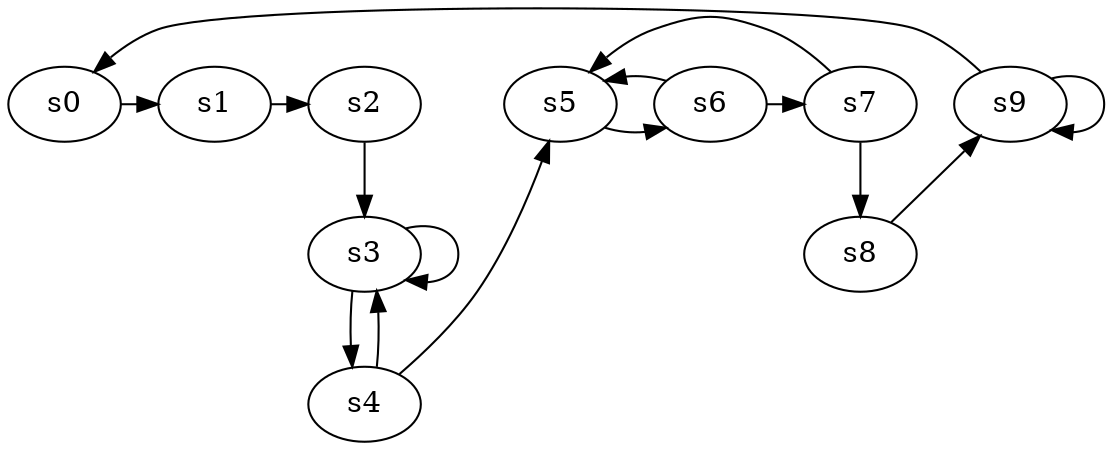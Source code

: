 digraph game_0007_chain_10 {
    s0 [name="s0", player=0, target=1];
    s1 [name="s1", player=1];
    s2 [name="s2", player=0];
    s3 [name="s3", player=1];
    s4 [name="s4", player=0, target=1];
    s5 [name="s5", player=1];
    s6 [name="s6", player=0];
    s7 [name="s7", player=1, target=1];
    s8 [name="s8", player=0];
    s9 [name="s9", player=1];

    s0 -> s1 [constraint="time == 0 || time == 1 || time == 4 || time == 11 || time == 13"];
    s1 -> s2 [constraint="time == 2 || time == 4 || time == 11"];
    s2 -> s3;
    s3 -> s4;
    s4 -> s5 [constraint="time % 5 == 0"];
    s5 -> s6 [constraint="time % 4 == 3"];
    s6 -> s7 [constraint="time == 11"];
    s7 -> s8;
    s8 -> s9 [constraint="time == 11"];
    s3 -> s3 [constraint="time % 4 == 0"];
    s4 -> s3 [constraint="!(time % 3 == 0)"];
    s6 -> s5 [constraint="!(time % 3 == 0)"];
    s7 -> s5 [constraint="!(time % 3 == 0)"];
    s9 -> s9 [constraint="time % 2 == 0"];
    s9 -> s0 [constraint="!(time % 3 == 0)"];
}
